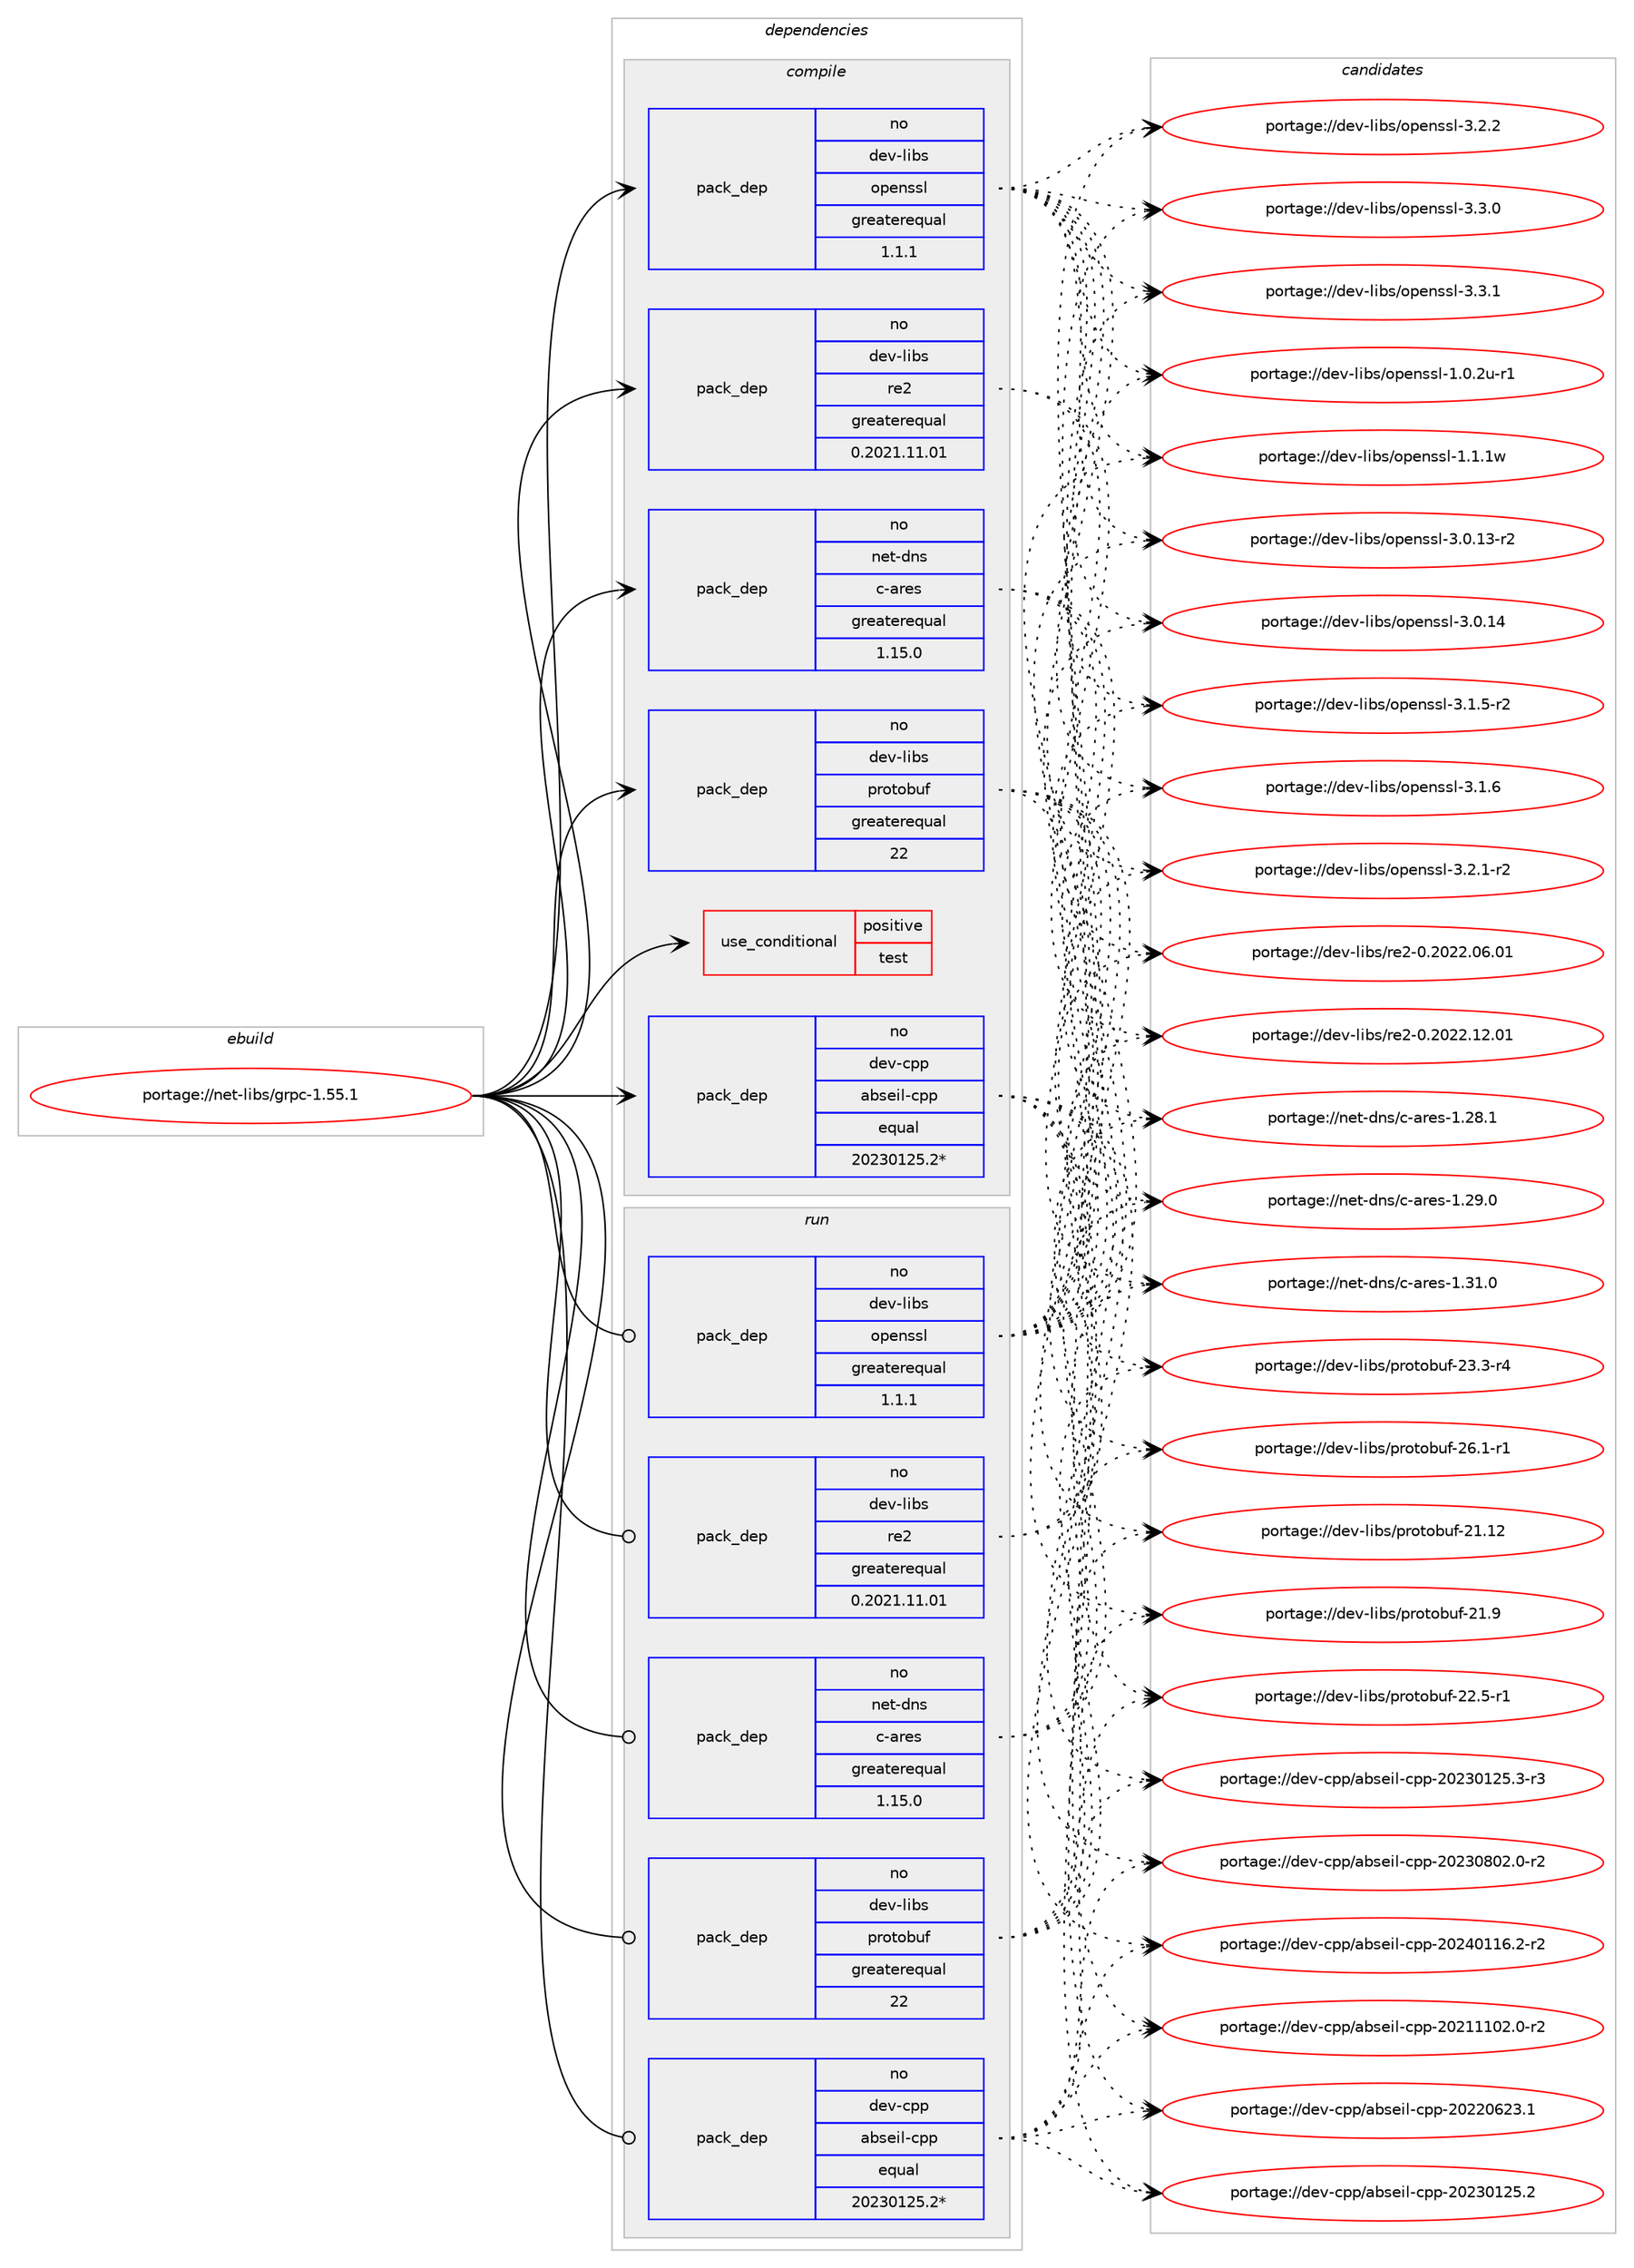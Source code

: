 digraph prolog {

# *************
# Graph options
# *************

newrank=true;
concentrate=true;
compound=true;
graph [rankdir=LR,fontname=Helvetica,fontsize=10,ranksep=1.5];#, ranksep=2.5, nodesep=0.2];
edge  [arrowhead=vee];
node  [fontname=Helvetica,fontsize=10];

# **********
# The ebuild
# **********

subgraph cluster_leftcol {
color=gray;
rank=same;
label=<<i>ebuild</i>>;
id [label="portage://net-libs/grpc-1.55.1", color=red, width=4, href="../net-libs/grpc-1.55.1.svg"];
}

# ****************
# The dependencies
# ****************

subgraph cluster_midcol {
color=gray;
label=<<i>dependencies</i>>;
subgraph cluster_compile {
fillcolor="#eeeeee";
style=filled;
label=<<i>compile</i>>;
subgraph cond91004 {
dependency182727 [label=<<TABLE BORDER="0" CELLBORDER="1" CELLSPACING="0" CELLPADDING="4"><TR><TD ROWSPAN="3" CELLPADDING="10">use_conditional</TD></TR><TR><TD>positive</TD></TR><TR><TD>test</TD></TR></TABLE>>, shape=none, color=red];
# *** BEGIN UNKNOWN DEPENDENCY TYPE (TODO) ***
# dependency182727 -> package_dependency(portage://net-libs/grpc-1.55.1,install,no,dev-cpp,benchmark,none,[,,],[],[])
# *** END UNKNOWN DEPENDENCY TYPE (TODO) ***

# *** BEGIN UNKNOWN DEPENDENCY TYPE (TODO) ***
# dependency182727 -> package_dependency(portage://net-libs/grpc-1.55.1,install,no,dev-cpp,gflags,none,[,,],[],[])
# *** END UNKNOWN DEPENDENCY TYPE (TODO) ***

}
id:e -> dependency182727:w [weight=20,style="solid",arrowhead="vee"];
subgraph pack89133 {
dependency182728 [label=<<TABLE BORDER="0" CELLBORDER="1" CELLSPACING="0" CELLPADDING="4" WIDTH="220"><TR><TD ROWSPAN="6" CELLPADDING="30">pack_dep</TD></TR><TR><TD WIDTH="110">no</TD></TR><TR><TD>dev-cpp</TD></TR><TR><TD>abseil-cpp</TD></TR><TR><TD>equal</TD></TR><TR><TD>20230125.2*</TD></TR></TABLE>>, shape=none, color=blue];
}
id:e -> dependency182728:w [weight=20,style="solid",arrowhead="vee"];
subgraph pack89134 {
dependency182729 [label=<<TABLE BORDER="0" CELLBORDER="1" CELLSPACING="0" CELLPADDING="4" WIDTH="220"><TR><TD ROWSPAN="6" CELLPADDING="30">pack_dep</TD></TR><TR><TD WIDTH="110">no</TD></TR><TR><TD>dev-libs</TD></TR><TR><TD>openssl</TD></TR><TR><TD>greaterequal</TD></TR><TR><TD>1.1.1</TD></TR></TABLE>>, shape=none, color=blue];
}
id:e -> dependency182729:w [weight=20,style="solid",arrowhead="vee"];
subgraph pack89135 {
dependency182730 [label=<<TABLE BORDER="0" CELLBORDER="1" CELLSPACING="0" CELLPADDING="4" WIDTH="220"><TR><TD ROWSPAN="6" CELLPADDING="30">pack_dep</TD></TR><TR><TD WIDTH="110">no</TD></TR><TR><TD>dev-libs</TD></TR><TR><TD>protobuf</TD></TR><TR><TD>greaterequal</TD></TR><TR><TD>22</TD></TR></TABLE>>, shape=none, color=blue];
}
id:e -> dependency182730:w [weight=20,style="solid",arrowhead="vee"];
subgraph pack89136 {
dependency182731 [label=<<TABLE BORDER="0" CELLBORDER="1" CELLSPACING="0" CELLPADDING="4" WIDTH="220"><TR><TD ROWSPAN="6" CELLPADDING="30">pack_dep</TD></TR><TR><TD WIDTH="110">no</TD></TR><TR><TD>dev-libs</TD></TR><TR><TD>re2</TD></TR><TR><TD>greaterequal</TD></TR><TR><TD>0.2021.11.01</TD></TR></TABLE>>, shape=none, color=blue];
}
id:e -> dependency182731:w [weight=20,style="solid",arrowhead="vee"];
# *** BEGIN UNKNOWN DEPENDENCY TYPE (TODO) ***
# id -> package_dependency(portage://net-libs/grpc-1.55.1,install,no,dev-libs,xxhash,none,[,,],[],[])
# *** END UNKNOWN DEPENDENCY TYPE (TODO) ***

subgraph pack89137 {
dependency182732 [label=<<TABLE BORDER="0" CELLBORDER="1" CELLSPACING="0" CELLPADDING="4" WIDTH="220"><TR><TD ROWSPAN="6" CELLPADDING="30">pack_dep</TD></TR><TR><TD WIDTH="110">no</TD></TR><TR><TD>net-dns</TD></TR><TR><TD>c-ares</TD></TR><TR><TD>greaterequal</TD></TR><TR><TD>1.15.0</TD></TR></TABLE>>, shape=none, color=blue];
}
id:e -> dependency182732:w [weight=20,style="solid",arrowhead="vee"];
# *** BEGIN UNKNOWN DEPENDENCY TYPE (TODO) ***
# id -> package_dependency(portage://net-libs/grpc-1.55.1,install,no,sys-libs,zlib,none,[,,],any_same_slot,[])
# *** END UNKNOWN DEPENDENCY TYPE (TODO) ***

}
subgraph cluster_compileandrun {
fillcolor="#eeeeee";
style=filled;
label=<<i>compile and run</i>>;
}
subgraph cluster_run {
fillcolor="#eeeeee";
style=filled;
label=<<i>run</i>>;
subgraph pack89138 {
dependency182733 [label=<<TABLE BORDER="0" CELLBORDER="1" CELLSPACING="0" CELLPADDING="4" WIDTH="220"><TR><TD ROWSPAN="6" CELLPADDING="30">pack_dep</TD></TR><TR><TD WIDTH="110">no</TD></TR><TR><TD>dev-cpp</TD></TR><TR><TD>abseil-cpp</TD></TR><TR><TD>equal</TD></TR><TR><TD>20230125.2*</TD></TR></TABLE>>, shape=none, color=blue];
}
id:e -> dependency182733:w [weight=20,style="solid",arrowhead="odot"];
subgraph pack89139 {
dependency182734 [label=<<TABLE BORDER="0" CELLBORDER="1" CELLSPACING="0" CELLPADDING="4" WIDTH="220"><TR><TD ROWSPAN="6" CELLPADDING="30">pack_dep</TD></TR><TR><TD WIDTH="110">no</TD></TR><TR><TD>dev-libs</TD></TR><TR><TD>openssl</TD></TR><TR><TD>greaterequal</TD></TR><TR><TD>1.1.1</TD></TR></TABLE>>, shape=none, color=blue];
}
id:e -> dependency182734:w [weight=20,style="solid",arrowhead="odot"];
subgraph pack89140 {
dependency182735 [label=<<TABLE BORDER="0" CELLBORDER="1" CELLSPACING="0" CELLPADDING="4" WIDTH="220"><TR><TD ROWSPAN="6" CELLPADDING="30">pack_dep</TD></TR><TR><TD WIDTH="110">no</TD></TR><TR><TD>dev-libs</TD></TR><TR><TD>protobuf</TD></TR><TR><TD>greaterequal</TD></TR><TR><TD>22</TD></TR></TABLE>>, shape=none, color=blue];
}
id:e -> dependency182735:w [weight=20,style="solid",arrowhead="odot"];
subgraph pack89141 {
dependency182736 [label=<<TABLE BORDER="0" CELLBORDER="1" CELLSPACING="0" CELLPADDING="4" WIDTH="220"><TR><TD ROWSPAN="6" CELLPADDING="30">pack_dep</TD></TR><TR><TD WIDTH="110">no</TD></TR><TR><TD>dev-libs</TD></TR><TR><TD>re2</TD></TR><TR><TD>greaterequal</TD></TR><TR><TD>0.2021.11.01</TD></TR></TABLE>>, shape=none, color=blue];
}
id:e -> dependency182736:w [weight=20,style="solid",arrowhead="odot"];
# *** BEGIN UNKNOWN DEPENDENCY TYPE (TODO) ***
# id -> package_dependency(portage://net-libs/grpc-1.55.1,run,no,dev-libs,xxhash,none,[,,],[],[])
# *** END UNKNOWN DEPENDENCY TYPE (TODO) ***

subgraph pack89142 {
dependency182737 [label=<<TABLE BORDER="0" CELLBORDER="1" CELLSPACING="0" CELLPADDING="4" WIDTH="220"><TR><TD ROWSPAN="6" CELLPADDING="30">pack_dep</TD></TR><TR><TD WIDTH="110">no</TD></TR><TR><TD>net-dns</TD></TR><TR><TD>c-ares</TD></TR><TR><TD>greaterequal</TD></TR><TR><TD>1.15.0</TD></TR></TABLE>>, shape=none, color=blue];
}
id:e -> dependency182737:w [weight=20,style="solid",arrowhead="odot"];
# *** BEGIN UNKNOWN DEPENDENCY TYPE (TODO) ***
# id -> package_dependency(portage://net-libs/grpc-1.55.1,run,no,sys-libs,zlib,none,[,,],any_same_slot,[])
# *** END UNKNOWN DEPENDENCY TYPE (TODO) ***

}
}

# **************
# The candidates
# **************

subgraph cluster_choices {
rank=same;
color=gray;
label=<<i>candidates</i>>;

subgraph choice89133 {
color=black;
nodesep=1;
choice1001011184599112112479798115101105108459911211245504850494949485046484511450 [label="portage://dev-cpp/abseil-cpp-20211102.0-r2", color=red, width=4,href="../dev-cpp/abseil-cpp-20211102.0-r2.svg"];
choice100101118459911211247979811510110510845991121124550485050485450514649 [label="portage://dev-cpp/abseil-cpp-20220623.1", color=red, width=4,href="../dev-cpp/abseil-cpp-20220623.1.svg"];
choice100101118459911211247979811510110510845991121124550485051484950534650 [label="portage://dev-cpp/abseil-cpp-20230125.2", color=red, width=4,href="../dev-cpp/abseil-cpp-20230125.2.svg"];
choice1001011184599112112479798115101105108459911211245504850514849505346514511451 [label="portage://dev-cpp/abseil-cpp-20230125.3-r3", color=red, width=4,href="../dev-cpp/abseil-cpp-20230125.3-r3.svg"];
choice1001011184599112112479798115101105108459911211245504850514856485046484511450 [label="portage://dev-cpp/abseil-cpp-20230802.0-r2", color=red, width=4,href="../dev-cpp/abseil-cpp-20230802.0-r2.svg"];
choice1001011184599112112479798115101105108459911211245504850524849495446504511450 [label="portage://dev-cpp/abseil-cpp-20240116.2-r2", color=red, width=4,href="../dev-cpp/abseil-cpp-20240116.2-r2.svg"];
dependency182728:e -> choice1001011184599112112479798115101105108459911211245504850494949485046484511450:w [style=dotted,weight="100"];
dependency182728:e -> choice100101118459911211247979811510110510845991121124550485050485450514649:w [style=dotted,weight="100"];
dependency182728:e -> choice100101118459911211247979811510110510845991121124550485051484950534650:w [style=dotted,weight="100"];
dependency182728:e -> choice1001011184599112112479798115101105108459911211245504850514849505346514511451:w [style=dotted,weight="100"];
dependency182728:e -> choice1001011184599112112479798115101105108459911211245504850514856485046484511450:w [style=dotted,weight="100"];
dependency182728:e -> choice1001011184599112112479798115101105108459911211245504850524849495446504511450:w [style=dotted,weight="100"];
}
subgraph choice89134 {
color=black;
nodesep=1;
choice1001011184510810598115471111121011101151151084549464846501174511449 [label="portage://dev-libs/openssl-1.0.2u-r1", color=red, width=4,href="../dev-libs/openssl-1.0.2u-r1.svg"];
choice100101118451081059811547111112101110115115108454946494649119 [label="portage://dev-libs/openssl-1.1.1w", color=red, width=4,href="../dev-libs/openssl-1.1.1w.svg"];
choice100101118451081059811547111112101110115115108455146484649514511450 [label="portage://dev-libs/openssl-3.0.13-r2", color=red, width=4,href="../dev-libs/openssl-3.0.13-r2.svg"];
choice10010111845108105981154711111210111011511510845514648464952 [label="portage://dev-libs/openssl-3.0.14", color=red, width=4,href="../dev-libs/openssl-3.0.14.svg"];
choice1001011184510810598115471111121011101151151084551464946534511450 [label="portage://dev-libs/openssl-3.1.5-r2", color=red, width=4,href="../dev-libs/openssl-3.1.5-r2.svg"];
choice100101118451081059811547111112101110115115108455146494654 [label="portage://dev-libs/openssl-3.1.6", color=red, width=4,href="../dev-libs/openssl-3.1.6.svg"];
choice1001011184510810598115471111121011101151151084551465046494511450 [label="portage://dev-libs/openssl-3.2.1-r2", color=red, width=4,href="../dev-libs/openssl-3.2.1-r2.svg"];
choice100101118451081059811547111112101110115115108455146504650 [label="portage://dev-libs/openssl-3.2.2", color=red, width=4,href="../dev-libs/openssl-3.2.2.svg"];
choice100101118451081059811547111112101110115115108455146514648 [label="portage://dev-libs/openssl-3.3.0", color=red, width=4,href="../dev-libs/openssl-3.3.0.svg"];
choice100101118451081059811547111112101110115115108455146514649 [label="portage://dev-libs/openssl-3.3.1", color=red, width=4,href="../dev-libs/openssl-3.3.1.svg"];
dependency182729:e -> choice1001011184510810598115471111121011101151151084549464846501174511449:w [style=dotted,weight="100"];
dependency182729:e -> choice100101118451081059811547111112101110115115108454946494649119:w [style=dotted,weight="100"];
dependency182729:e -> choice100101118451081059811547111112101110115115108455146484649514511450:w [style=dotted,weight="100"];
dependency182729:e -> choice10010111845108105981154711111210111011511510845514648464952:w [style=dotted,weight="100"];
dependency182729:e -> choice1001011184510810598115471111121011101151151084551464946534511450:w [style=dotted,weight="100"];
dependency182729:e -> choice100101118451081059811547111112101110115115108455146494654:w [style=dotted,weight="100"];
dependency182729:e -> choice1001011184510810598115471111121011101151151084551465046494511450:w [style=dotted,weight="100"];
dependency182729:e -> choice100101118451081059811547111112101110115115108455146504650:w [style=dotted,weight="100"];
dependency182729:e -> choice100101118451081059811547111112101110115115108455146514648:w [style=dotted,weight="100"];
dependency182729:e -> choice100101118451081059811547111112101110115115108455146514649:w [style=dotted,weight="100"];
}
subgraph choice89135 {
color=black;
nodesep=1;
choice10010111845108105981154711211411111611198117102455049464950 [label="portage://dev-libs/protobuf-21.12", color=red, width=4,href="../dev-libs/protobuf-21.12.svg"];
choice100101118451081059811547112114111116111981171024550494657 [label="portage://dev-libs/protobuf-21.9", color=red, width=4,href="../dev-libs/protobuf-21.9.svg"];
choice1001011184510810598115471121141111161119811710245505046534511449 [label="portage://dev-libs/protobuf-22.5-r1", color=red, width=4,href="../dev-libs/protobuf-22.5-r1.svg"];
choice1001011184510810598115471121141111161119811710245505146514511452 [label="portage://dev-libs/protobuf-23.3-r4", color=red, width=4,href="../dev-libs/protobuf-23.3-r4.svg"];
choice1001011184510810598115471121141111161119811710245505446494511449 [label="portage://dev-libs/protobuf-26.1-r1", color=red, width=4,href="../dev-libs/protobuf-26.1-r1.svg"];
dependency182730:e -> choice10010111845108105981154711211411111611198117102455049464950:w [style=dotted,weight="100"];
dependency182730:e -> choice100101118451081059811547112114111116111981171024550494657:w [style=dotted,weight="100"];
dependency182730:e -> choice1001011184510810598115471121141111161119811710245505046534511449:w [style=dotted,weight="100"];
dependency182730:e -> choice1001011184510810598115471121141111161119811710245505146514511452:w [style=dotted,weight="100"];
dependency182730:e -> choice1001011184510810598115471121141111161119811710245505446494511449:w [style=dotted,weight="100"];
}
subgraph choice89136 {
color=black;
nodesep=1;
choice1001011184510810598115471141015045484650485050464854464849 [label="portage://dev-libs/re2-0.2022.06.01", color=red, width=4,href="../dev-libs/re2-0.2022.06.01.svg"];
choice1001011184510810598115471141015045484650485050464950464849 [label="portage://dev-libs/re2-0.2022.12.01", color=red, width=4,href="../dev-libs/re2-0.2022.12.01.svg"];
dependency182731:e -> choice1001011184510810598115471141015045484650485050464854464849:w [style=dotted,weight="100"];
dependency182731:e -> choice1001011184510810598115471141015045484650485050464950464849:w [style=dotted,weight="100"];
}
subgraph choice89137 {
color=black;
nodesep=1;
choice110101116451001101154799459711410111545494650564649 [label="portage://net-dns/c-ares-1.28.1", color=red, width=4,href="../net-dns/c-ares-1.28.1.svg"];
choice110101116451001101154799459711410111545494650574648 [label="portage://net-dns/c-ares-1.29.0", color=red, width=4,href="../net-dns/c-ares-1.29.0.svg"];
choice110101116451001101154799459711410111545494651494648 [label="portage://net-dns/c-ares-1.31.0", color=red, width=4,href="../net-dns/c-ares-1.31.0.svg"];
dependency182732:e -> choice110101116451001101154799459711410111545494650564649:w [style=dotted,weight="100"];
dependency182732:e -> choice110101116451001101154799459711410111545494650574648:w [style=dotted,weight="100"];
dependency182732:e -> choice110101116451001101154799459711410111545494651494648:w [style=dotted,weight="100"];
}
subgraph choice89138 {
color=black;
nodesep=1;
choice1001011184599112112479798115101105108459911211245504850494949485046484511450 [label="portage://dev-cpp/abseil-cpp-20211102.0-r2", color=red, width=4,href="../dev-cpp/abseil-cpp-20211102.0-r2.svg"];
choice100101118459911211247979811510110510845991121124550485050485450514649 [label="portage://dev-cpp/abseil-cpp-20220623.1", color=red, width=4,href="../dev-cpp/abseil-cpp-20220623.1.svg"];
choice100101118459911211247979811510110510845991121124550485051484950534650 [label="portage://dev-cpp/abseil-cpp-20230125.2", color=red, width=4,href="../dev-cpp/abseil-cpp-20230125.2.svg"];
choice1001011184599112112479798115101105108459911211245504850514849505346514511451 [label="portage://dev-cpp/abseil-cpp-20230125.3-r3", color=red, width=4,href="../dev-cpp/abseil-cpp-20230125.3-r3.svg"];
choice1001011184599112112479798115101105108459911211245504850514856485046484511450 [label="portage://dev-cpp/abseil-cpp-20230802.0-r2", color=red, width=4,href="../dev-cpp/abseil-cpp-20230802.0-r2.svg"];
choice1001011184599112112479798115101105108459911211245504850524849495446504511450 [label="portage://dev-cpp/abseil-cpp-20240116.2-r2", color=red, width=4,href="../dev-cpp/abseil-cpp-20240116.2-r2.svg"];
dependency182733:e -> choice1001011184599112112479798115101105108459911211245504850494949485046484511450:w [style=dotted,weight="100"];
dependency182733:e -> choice100101118459911211247979811510110510845991121124550485050485450514649:w [style=dotted,weight="100"];
dependency182733:e -> choice100101118459911211247979811510110510845991121124550485051484950534650:w [style=dotted,weight="100"];
dependency182733:e -> choice1001011184599112112479798115101105108459911211245504850514849505346514511451:w [style=dotted,weight="100"];
dependency182733:e -> choice1001011184599112112479798115101105108459911211245504850514856485046484511450:w [style=dotted,weight="100"];
dependency182733:e -> choice1001011184599112112479798115101105108459911211245504850524849495446504511450:w [style=dotted,weight="100"];
}
subgraph choice89139 {
color=black;
nodesep=1;
choice1001011184510810598115471111121011101151151084549464846501174511449 [label="portage://dev-libs/openssl-1.0.2u-r1", color=red, width=4,href="../dev-libs/openssl-1.0.2u-r1.svg"];
choice100101118451081059811547111112101110115115108454946494649119 [label="portage://dev-libs/openssl-1.1.1w", color=red, width=4,href="../dev-libs/openssl-1.1.1w.svg"];
choice100101118451081059811547111112101110115115108455146484649514511450 [label="portage://dev-libs/openssl-3.0.13-r2", color=red, width=4,href="../dev-libs/openssl-3.0.13-r2.svg"];
choice10010111845108105981154711111210111011511510845514648464952 [label="portage://dev-libs/openssl-3.0.14", color=red, width=4,href="../dev-libs/openssl-3.0.14.svg"];
choice1001011184510810598115471111121011101151151084551464946534511450 [label="portage://dev-libs/openssl-3.1.5-r2", color=red, width=4,href="../dev-libs/openssl-3.1.5-r2.svg"];
choice100101118451081059811547111112101110115115108455146494654 [label="portage://dev-libs/openssl-3.1.6", color=red, width=4,href="../dev-libs/openssl-3.1.6.svg"];
choice1001011184510810598115471111121011101151151084551465046494511450 [label="portage://dev-libs/openssl-3.2.1-r2", color=red, width=4,href="../dev-libs/openssl-3.2.1-r2.svg"];
choice100101118451081059811547111112101110115115108455146504650 [label="portage://dev-libs/openssl-3.2.2", color=red, width=4,href="../dev-libs/openssl-3.2.2.svg"];
choice100101118451081059811547111112101110115115108455146514648 [label="portage://dev-libs/openssl-3.3.0", color=red, width=4,href="../dev-libs/openssl-3.3.0.svg"];
choice100101118451081059811547111112101110115115108455146514649 [label="portage://dev-libs/openssl-3.3.1", color=red, width=4,href="../dev-libs/openssl-3.3.1.svg"];
dependency182734:e -> choice1001011184510810598115471111121011101151151084549464846501174511449:w [style=dotted,weight="100"];
dependency182734:e -> choice100101118451081059811547111112101110115115108454946494649119:w [style=dotted,weight="100"];
dependency182734:e -> choice100101118451081059811547111112101110115115108455146484649514511450:w [style=dotted,weight="100"];
dependency182734:e -> choice10010111845108105981154711111210111011511510845514648464952:w [style=dotted,weight="100"];
dependency182734:e -> choice1001011184510810598115471111121011101151151084551464946534511450:w [style=dotted,weight="100"];
dependency182734:e -> choice100101118451081059811547111112101110115115108455146494654:w [style=dotted,weight="100"];
dependency182734:e -> choice1001011184510810598115471111121011101151151084551465046494511450:w [style=dotted,weight="100"];
dependency182734:e -> choice100101118451081059811547111112101110115115108455146504650:w [style=dotted,weight="100"];
dependency182734:e -> choice100101118451081059811547111112101110115115108455146514648:w [style=dotted,weight="100"];
dependency182734:e -> choice100101118451081059811547111112101110115115108455146514649:w [style=dotted,weight="100"];
}
subgraph choice89140 {
color=black;
nodesep=1;
choice10010111845108105981154711211411111611198117102455049464950 [label="portage://dev-libs/protobuf-21.12", color=red, width=4,href="../dev-libs/protobuf-21.12.svg"];
choice100101118451081059811547112114111116111981171024550494657 [label="portage://dev-libs/protobuf-21.9", color=red, width=4,href="../dev-libs/protobuf-21.9.svg"];
choice1001011184510810598115471121141111161119811710245505046534511449 [label="portage://dev-libs/protobuf-22.5-r1", color=red, width=4,href="../dev-libs/protobuf-22.5-r1.svg"];
choice1001011184510810598115471121141111161119811710245505146514511452 [label="portage://dev-libs/protobuf-23.3-r4", color=red, width=4,href="../dev-libs/protobuf-23.3-r4.svg"];
choice1001011184510810598115471121141111161119811710245505446494511449 [label="portage://dev-libs/protobuf-26.1-r1", color=red, width=4,href="../dev-libs/protobuf-26.1-r1.svg"];
dependency182735:e -> choice10010111845108105981154711211411111611198117102455049464950:w [style=dotted,weight="100"];
dependency182735:e -> choice100101118451081059811547112114111116111981171024550494657:w [style=dotted,weight="100"];
dependency182735:e -> choice1001011184510810598115471121141111161119811710245505046534511449:w [style=dotted,weight="100"];
dependency182735:e -> choice1001011184510810598115471121141111161119811710245505146514511452:w [style=dotted,weight="100"];
dependency182735:e -> choice1001011184510810598115471121141111161119811710245505446494511449:w [style=dotted,weight="100"];
}
subgraph choice89141 {
color=black;
nodesep=1;
choice1001011184510810598115471141015045484650485050464854464849 [label="portage://dev-libs/re2-0.2022.06.01", color=red, width=4,href="../dev-libs/re2-0.2022.06.01.svg"];
choice1001011184510810598115471141015045484650485050464950464849 [label="portage://dev-libs/re2-0.2022.12.01", color=red, width=4,href="../dev-libs/re2-0.2022.12.01.svg"];
dependency182736:e -> choice1001011184510810598115471141015045484650485050464854464849:w [style=dotted,weight="100"];
dependency182736:e -> choice1001011184510810598115471141015045484650485050464950464849:w [style=dotted,weight="100"];
}
subgraph choice89142 {
color=black;
nodesep=1;
choice110101116451001101154799459711410111545494650564649 [label="portage://net-dns/c-ares-1.28.1", color=red, width=4,href="../net-dns/c-ares-1.28.1.svg"];
choice110101116451001101154799459711410111545494650574648 [label="portage://net-dns/c-ares-1.29.0", color=red, width=4,href="../net-dns/c-ares-1.29.0.svg"];
choice110101116451001101154799459711410111545494651494648 [label="portage://net-dns/c-ares-1.31.0", color=red, width=4,href="../net-dns/c-ares-1.31.0.svg"];
dependency182737:e -> choice110101116451001101154799459711410111545494650564649:w [style=dotted,weight="100"];
dependency182737:e -> choice110101116451001101154799459711410111545494650574648:w [style=dotted,weight="100"];
dependency182737:e -> choice110101116451001101154799459711410111545494651494648:w [style=dotted,weight="100"];
}
}

}
